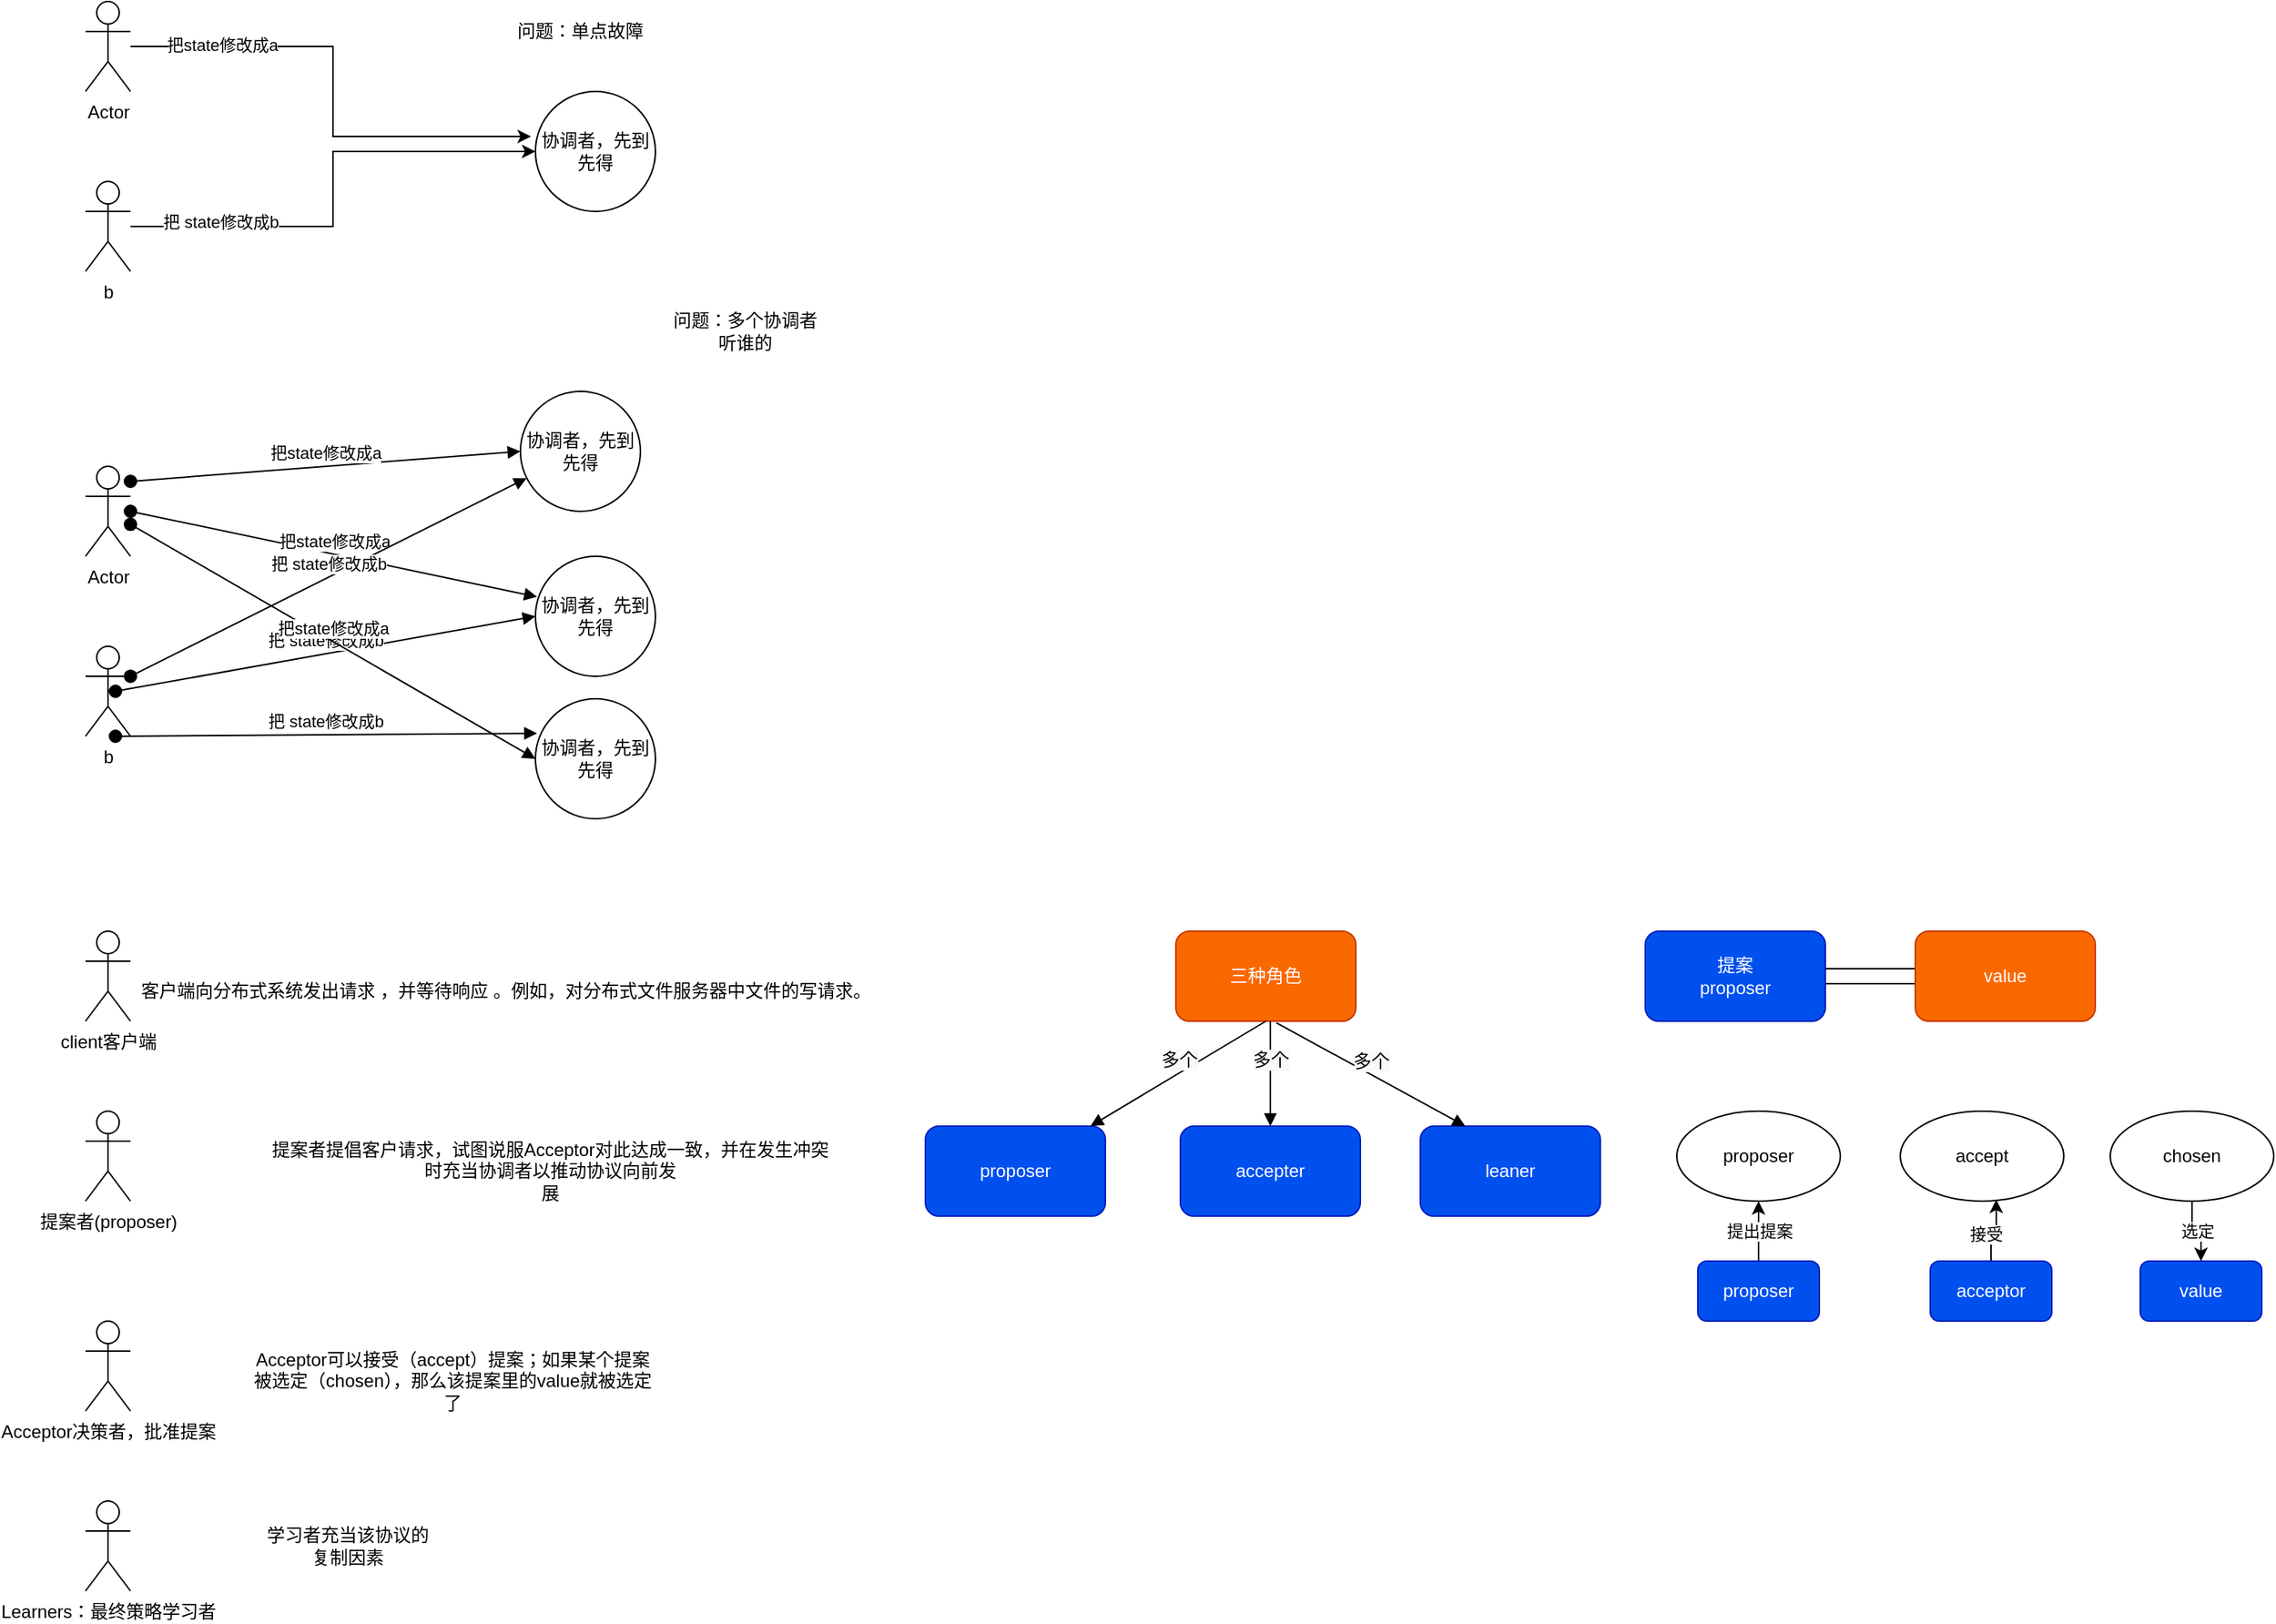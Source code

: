 <mxfile version="14.4.6" type="github">
  <diagram id="8dDou3pMWxGuU96nbHgM" name="Page-1">
    <mxGraphModel dx="946" dy="614" grid="1" gridSize="10" guides="1" tooltips="1" connect="1" arrows="1" fold="1" page="1" pageScale="1" pageWidth="827" pageHeight="1169" math="0" shadow="0">
      <root>
        <mxCell id="0" />
        <mxCell id="1" parent="0" />
        <mxCell id="M_0ubYgLpEhorPyLPJEU-5" style="edgeStyle=orthogonalEdgeStyle;rounded=0;orthogonalLoop=1;jettySize=auto;html=1;entryX=-0.037;entryY=0.375;entryDx=0;entryDy=0;entryPerimeter=0;" edge="1" parent="1" source="M_0ubYgLpEhorPyLPJEU-1" target="M_0ubYgLpEhorPyLPJEU-4">
          <mxGeometry relative="1" as="geometry" />
        </mxCell>
        <mxCell id="M_0ubYgLpEhorPyLPJEU-7" value="把state修改成a" style="edgeLabel;html=1;align=center;verticalAlign=middle;resizable=0;points=[];" vertex="1" connectable="0" parent="M_0ubYgLpEhorPyLPJEU-5">
          <mxGeometry x="-0.627" y="1" relative="1" as="geometry">
            <mxPoint as="offset" />
          </mxGeometry>
        </mxCell>
        <mxCell id="M_0ubYgLpEhorPyLPJEU-1" value="Actor" style="shape=umlActor;verticalLabelPosition=bottom;verticalAlign=top;html=1;outlineConnect=0;" vertex="1" parent="1">
          <mxGeometry x="60" y="80" width="30" height="60" as="geometry" />
        </mxCell>
        <mxCell id="M_0ubYgLpEhorPyLPJEU-6" style="edgeStyle=orthogonalEdgeStyle;rounded=0;orthogonalLoop=1;jettySize=auto;html=1;entryX=0;entryY=0.5;entryDx=0;entryDy=0;" edge="1" parent="1" source="M_0ubYgLpEhorPyLPJEU-2" target="M_0ubYgLpEhorPyLPJEU-4">
          <mxGeometry relative="1" as="geometry" />
        </mxCell>
        <mxCell id="M_0ubYgLpEhorPyLPJEU-8" value="把 state修改成b" style="edgeLabel;html=1;align=center;verticalAlign=middle;resizable=0;points=[];" vertex="1" connectable="0" parent="M_0ubYgLpEhorPyLPJEU-6">
          <mxGeometry x="-0.625" y="3" relative="1" as="geometry">
            <mxPoint as="offset" />
          </mxGeometry>
        </mxCell>
        <mxCell id="M_0ubYgLpEhorPyLPJEU-2" value="b&lt;br&gt;" style="shape=umlActor;verticalLabelPosition=bottom;verticalAlign=top;html=1;outlineConnect=0;" vertex="1" parent="1">
          <mxGeometry x="60" y="200" width="30" height="60" as="geometry" />
        </mxCell>
        <mxCell id="M_0ubYgLpEhorPyLPJEU-4" value="协调者，先到先得" style="ellipse;whiteSpace=wrap;html=1;aspect=fixed;" vertex="1" parent="1">
          <mxGeometry x="360" y="140" width="80" height="80" as="geometry" />
        </mxCell>
        <mxCell id="M_0ubYgLpEhorPyLPJEU-24" value="Actor" style="shape=umlActor;verticalLabelPosition=bottom;verticalAlign=top;html=1;outlineConnect=0;" vertex="1" parent="1">
          <mxGeometry x="60" y="390" width="30" height="60" as="geometry" />
        </mxCell>
        <mxCell id="M_0ubYgLpEhorPyLPJEU-27" value="b&lt;br&gt;" style="shape=umlActor;verticalLabelPosition=bottom;verticalAlign=top;html=1;outlineConnect=0;" vertex="1" parent="1">
          <mxGeometry x="60" y="510" width="30" height="60" as="geometry" />
        </mxCell>
        <mxCell id="M_0ubYgLpEhorPyLPJEU-28" value="协调者，先到先得" style="ellipse;whiteSpace=wrap;html=1;aspect=fixed;" vertex="1" parent="1">
          <mxGeometry x="360" y="450" width="80" height="80" as="geometry" />
        </mxCell>
        <mxCell id="M_0ubYgLpEhorPyLPJEU-29" value="问题：单点故障" style="text;html=1;strokeColor=none;fillColor=none;align=center;verticalAlign=middle;whiteSpace=wrap;rounded=0;" vertex="1" parent="1">
          <mxGeometry x="340" y="90" width="100" height="20" as="geometry" />
        </mxCell>
        <mxCell id="M_0ubYgLpEhorPyLPJEU-30" value="协调者，先到先得" style="ellipse;whiteSpace=wrap;html=1;aspect=fixed;" vertex="1" parent="1">
          <mxGeometry x="360" y="545" width="80" height="80" as="geometry" />
        </mxCell>
        <mxCell id="M_0ubYgLpEhorPyLPJEU-31" value="协调者，先到先得" style="ellipse;whiteSpace=wrap;html=1;aspect=fixed;" vertex="1" parent="1">
          <mxGeometry x="350" y="340" width="80" height="80" as="geometry" />
        </mxCell>
        <mxCell id="M_0ubYgLpEhorPyLPJEU-33" value="把state修改成a" style="html=1;verticalAlign=bottom;startArrow=oval;startFill=1;endArrow=block;startSize=8;entryX=0;entryY=0.5;entryDx=0;entryDy=0;" edge="1" parent="1" target="M_0ubYgLpEhorPyLPJEU-31">
          <mxGeometry width="60" relative="1" as="geometry">
            <mxPoint x="90" y="400" as="sourcePoint" />
            <mxPoint x="150" y="400" as="targetPoint" />
          </mxGeometry>
        </mxCell>
        <mxCell id="M_0ubYgLpEhorPyLPJEU-34" value="把state修改成a" style="html=1;verticalAlign=bottom;startArrow=oval;startFill=1;endArrow=block;startSize=8;entryX=0.013;entryY=0.338;entryDx=0;entryDy=0;entryPerimeter=0;" edge="1" parent="1" target="M_0ubYgLpEhorPyLPJEU-28">
          <mxGeometry width="60" relative="1" as="geometry">
            <mxPoint x="90" y="420" as="sourcePoint" />
            <mxPoint x="150" y="420" as="targetPoint" />
          </mxGeometry>
        </mxCell>
        <mxCell id="M_0ubYgLpEhorPyLPJEU-35" value="把 state修改成b" style="html=1;verticalAlign=bottom;startArrow=oval;startFill=1;endArrow=block;startSize=8;entryX=0;entryY=0.5;entryDx=0;entryDy=0;" edge="1" parent="1" target="M_0ubYgLpEhorPyLPJEU-28">
          <mxGeometry width="60" relative="1" as="geometry">
            <mxPoint x="80" y="540" as="sourcePoint" />
            <mxPoint x="140" y="540" as="targetPoint" />
          </mxGeometry>
        </mxCell>
        <mxCell id="M_0ubYgLpEhorPyLPJEU-36" value="把 state修改成b" style="html=1;verticalAlign=bottom;startArrow=oval;startFill=1;endArrow=block;startSize=8;entryX=0.013;entryY=0.288;entryDx=0;entryDy=0;entryPerimeter=0;" edge="1" parent="1" target="M_0ubYgLpEhorPyLPJEU-30">
          <mxGeometry width="60" relative="1" as="geometry">
            <mxPoint x="80" y="570" as="sourcePoint" />
            <mxPoint x="360" y="520" as="targetPoint" />
          </mxGeometry>
        </mxCell>
        <mxCell id="M_0ubYgLpEhorPyLPJEU-37" value="把 state修改成b" style="html=1;verticalAlign=bottom;startArrow=oval;startFill=1;endArrow=block;startSize=8;exitX=1;exitY=0.333;exitDx=0;exitDy=0;exitPerimeter=0;" edge="1" parent="1" source="M_0ubYgLpEhorPyLPJEU-27" target="M_0ubYgLpEhorPyLPJEU-31">
          <mxGeometry width="60" relative="1" as="geometry">
            <mxPoint x="90" y="580" as="sourcePoint" />
            <mxPoint x="371.04" y="578.04" as="targetPoint" />
          </mxGeometry>
        </mxCell>
        <mxCell id="M_0ubYgLpEhorPyLPJEU-38" value="把state修改成a" style="html=1;verticalAlign=bottom;startArrow=oval;startFill=1;endArrow=block;startSize=8;entryX=0;entryY=0.5;entryDx=0;entryDy=0;" edge="1" parent="1" source="M_0ubYgLpEhorPyLPJEU-24" target="M_0ubYgLpEhorPyLPJEU-30">
          <mxGeometry width="60" relative="1" as="geometry">
            <mxPoint x="100" y="430" as="sourcePoint" />
            <mxPoint x="371.04" y="487.04" as="targetPoint" />
          </mxGeometry>
        </mxCell>
        <mxCell id="M_0ubYgLpEhorPyLPJEU-39" value="问题：多个协调者听谁的" style="text;html=1;strokeColor=none;fillColor=none;align=center;verticalAlign=middle;whiteSpace=wrap;rounded=0;" vertex="1" parent="1">
          <mxGeometry x="450" y="290" width="100" height="20" as="geometry" />
        </mxCell>
        <mxCell id="M_0ubYgLpEhorPyLPJEU-41" value="client客户端" style="shape=umlActor;verticalLabelPosition=bottom;verticalAlign=top;html=1;outlineConnect=0;" vertex="1" parent="1">
          <mxGeometry x="60" y="700" width="30" height="60" as="geometry" />
        </mxCell>
        <mxCell id="M_0ubYgLpEhorPyLPJEU-45" value="客户端向分布式系统发出请求 ，并等待响应 。例如，对分布式文件服务器中文件的写请求。" style="text;html=1;align=center;verticalAlign=middle;resizable=0;points=[];autosize=1;" vertex="1" parent="1">
          <mxGeometry x="90" y="730" width="500" height="20" as="geometry" />
        </mxCell>
        <mxCell id="M_0ubYgLpEhorPyLPJEU-46" value="&lt;div&gt;提案者提倡客户请求，试图说服Acceptor对此达成一致，并在发生冲突时充当协调者以推动协议向前发&lt;/div&gt;&lt;div&gt;展&lt;/div&gt;" style="text;html=1;strokeColor=none;fillColor=none;align=center;verticalAlign=middle;whiteSpace=wrap;rounded=0;" vertex="1" parent="1">
          <mxGeometry x="180" y="850" width="380" height="20" as="geometry" />
        </mxCell>
        <mxCell id="M_0ubYgLpEhorPyLPJEU-47" value="&lt;span&gt;提案者(proposer)&lt;/span&gt;" style="shape=umlActor;verticalLabelPosition=bottom;verticalAlign=top;html=1;outlineConnect=0;" vertex="1" parent="1">
          <mxGeometry x="60" y="820" width="30" height="60" as="geometry" />
        </mxCell>
        <mxCell id="M_0ubYgLpEhorPyLPJEU-48" value="Acceptor决策者，批准提案" style="shape=umlActor;verticalLabelPosition=bottom;verticalAlign=top;html=1;outlineConnect=0;" vertex="1" parent="1">
          <mxGeometry x="60" y="960" width="30" height="60" as="geometry" />
        </mxCell>
        <mxCell id="M_0ubYgLpEhorPyLPJEU-51" value="Acceptor可以接受（accept）提案；如果某个提案被选定（chosen），那么该提案里的value就被选定了" style="text;html=1;strokeColor=none;fillColor=none;align=center;verticalAlign=middle;whiteSpace=wrap;rounded=0;" vertex="1" parent="1">
          <mxGeometry x="170" y="990" width="270" height="20" as="geometry" />
        </mxCell>
        <mxCell id="M_0ubYgLpEhorPyLPJEU-52" value="Learners：最终策略学习者" style="shape=umlActor;verticalLabelPosition=bottom;verticalAlign=top;html=1;outlineConnect=0;" vertex="1" parent="1">
          <mxGeometry x="60" y="1080" width="30" height="60" as="geometry" />
        </mxCell>
        <mxCell id="M_0ubYgLpEhorPyLPJEU-57" value="学习者充当该协议的复制因素" style="text;html=1;strokeColor=none;fillColor=none;align=center;verticalAlign=middle;whiteSpace=wrap;rounded=0;" vertex="1" parent="1">
          <mxGeometry x="180" y="1100" width="110" height="20" as="geometry" />
        </mxCell>
        <mxCell id="M_0ubYgLpEhorPyLPJEU-58" value="三种角色" style="rounded=1;whiteSpace=wrap;html=1;fillColor=#fa6800;strokeColor=#C73500;fontColor=#ffffff;" vertex="1" parent="1">
          <mxGeometry x="787" y="700" width="120" height="60" as="geometry" />
        </mxCell>
        <mxCell id="M_0ubYgLpEhorPyLPJEU-59" value="proposer" style="rounded=1;whiteSpace=wrap;html=1;fillColor=#0050ef;strokeColor=#001DBC;fontColor=#ffffff;" vertex="1" parent="1">
          <mxGeometry x="620" y="830" width="120" height="60" as="geometry" />
        </mxCell>
        <mxCell id="M_0ubYgLpEhorPyLPJEU-60" value="accepter" style="rounded=1;whiteSpace=wrap;html=1;fillColor=#0050ef;strokeColor=#001DBC;fontColor=#ffffff;" vertex="1" parent="1">
          <mxGeometry x="790" y="830" width="120" height="60" as="geometry" />
        </mxCell>
        <mxCell id="M_0ubYgLpEhorPyLPJEU-61" value="leaner" style="rounded=1;whiteSpace=wrap;html=1;fillColor=#0050ef;strokeColor=#001DBC;fontColor=#ffffff;" vertex="1" parent="1">
          <mxGeometry x="950" y="830" width="120" height="60" as="geometry" />
        </mxCell>
        <mxCell id="M_0ubYgLpEhorPyLPJEU-67" value="&lt;span style=&quot;font-size: 12px ; background-color: rgb(248 , 249 , 250)&quot;&gt;多个&lt;/span&gt;" style="html=1;verticalAlign=bottom;endArrow=block;exitX=0.5;exitY=1;exitDx=0;exitDy=0;" edge="1" parent="1" source="M_0ubYgLpEhorPyLPJEU-58" target="M_0ubYgLpEhorPyLPJEU-59">
          <mxGeometry width="80" relative="1" as="geometry">
            <mxPoint x="770" y="790" as="sourcePoint" />
            <mxPoint x="850" y="790" as="targetPoint" />
          </mxGeometry>
        </mxCell>
        <mxCell id="M_0ubYgLpEhorPyLPJEU-68" value="&lt;span style=&quot;font-size: 12px ; background-color: rgb(248 , 249 , 250)&quot;&gt;多个&lt;/span&gt;" style="html=1;verticalAlign=bottom;endArrow=block;entryX=0.5;entryY=0;entryDx=0;entryDy=0;" edge="1" parent="1" target="M_0ubYgLpEhorPyLPJEU-60">
          <mxGeometry width="80" relative="1" as="geometry">
            <mxPoint x="850" y="760" as="sourcePoint" />
            <mxPoint x="827.0" y="830" as="targetPoint" />
          </mxGeometry>
        </mxCell>
        <mxCell id="M_0ubYgLpEhorPyLPJEU-69" value="&lt;span style=&quot;font-size: 12px ; background-color: rgb(248 , 249 , 250)&quot;&gt;多个&lt;/span&gt;" style="html=1;verticalAlign=bottom;endArrow=block;entryX=0.25;entryY=0;entryDx=0;entryDy=0;exitX=0.558;exitY=1.017;exitDx=0;exitDy=0;exitPerimeter=0;" edge="1" parent="1" source="M_0ubYgLpEhorPyLPJEU-58" target="M_0ubYgLpEhorPyLPJEU-61">
          <mxGeometry width="80" relative="1" as="geometry">
            <mxPoint x="860" y="770" as="sourcePoint" />
            <mxPoint x="860" y="840" as="targetPoint" />
          </mxGeometry>
        </mxCell>
        <mxCell id="M_0ubYgLpEhorPyLPJEU-70" value="提案&lt;br&gt;proposer" style="rounded=1;whiteSpace=wrap;html=1;fillColor=#0050ef;strokeColor=#001DBC;fontColor=#ffffff;" vertex="1" parent="1">
          <mxGeometry x="1100" y="700" width="120" height="60" as="geometry" />
        </mxCell>
        <mxCell id="M_0ubYgLpEhorPyLPJEU-71" value="" style="line;strokeWidth=1;rotatable=0;dashed=0;labelPosition=right;align=left;verticalAlign=middle;spacingTop=0;spacingLeft=6;points=[];portConstraint=eastwest;" vertex="1" parent="1">
          <mxGeometry x="1220" y="720" width="60" height="10" as="geometry" />
        </mxCell>
        <mxCell id="M_0ubYgLpEhorPyLPJEU-72" value="" style="line;strokeWidth=1;rotatable=0;dashed=0;labelPosition=right;align=left;verticalAlign=middle;spacingTop=0;spacingLeft=6;points=[];portConstraint=eastwest;" vertex="1" parent="1">
          <mxGeometry x="1220" y="730" width="60" height="10" as="geometry" />
        </mxCell>
        <mxCell id="M_0ubYgLpEhorPyLPJEU-73" value="value" style="rounded=1;whiteSpace=wrap;html=1;fillColor=#fa6800;strokeColor=#C73500;fontColor=#ffffff;" vertex="1" parent="1">
          <mxGeometry x="1280" y="700" width="120" height="60" as="geometry" />
        </mxCell>
        <mxCell id="M_0ubYgLpEhorPyLPJEU-74" value="proposer" style="ellipse;whiteSpace=wrap;html=1;" vertex="1" parent="1">
          <mxGeometry x="1121" y="820" width="109" height="60" as="geometry" />
        </mxCell>
        <mxCell id="M_0ubYgLpEhorPyLPJEU-75" value="accept" style="ellipse;whiteSpace=wrap;html=1;" vertex="1" parent="1">
          <mxGeometry x="1270" y="820" width="109" height="60" as="geometry" />
        </mxCell>
        <mxCell id="M_0ubYgLpEhorPyLPJEU-83" value="选定" style="edgeStyle=orthogonalEdgeStyle;rounded=0;orthogonalLoop=1;jettySize=auto;html=1;" edge="1" parent="1" source="M_0ubYgLpEhorPyLPJEU-76" target="M_0ubYgLpEhorPyLPJEU-82">
          <mxGeometry relative="1" as="geometry" />
        </mxCell>
        <mxCell id="M_0ubYgLpEhorPyLPJEU-76" value="chosen" style="ellipse;whiteSpace=wrap;html=1;" vertex="1" parent="1">
          <mxGeometry x="1410" y="820" width="109" height="60" as="geometry" />
        </mxCell>
        <mxCell id="M_0ubYgLpEhorPyLPJEU-78" value="提出提案" style="edgeStyle=orthogonalEdgeStyle;rounded=0;orthogonalLoop=1;jettySize=auto;html=1;" edge="1" parent="1" source="M_0ubYgLpEhorPyLPJEU-77" target="M_0ubYgLpEhorPyLPJEU-74">
          <mxGeometry relative="1" as="geometry" />
        </mxCell>
        <mxCell id="M_0ubYgLpEhorPyLPJEU-77" value="proposer" style="rounded=1;whiteSpace=wrap;html=1;fillColor=#0050ef;strokeColor=#001DBC;fontColor=#ffffff;" vertex="1" parent="1">
          <mxGeometry x="1135" y="920" width="81" height="40" as="geometry" />
        </mxCell>
        <mxCell id="M_0ubYgLpEhorPyLPJEU-80" style="edgeStyle=orthogonalEdgeStyle;rounded=0;orthogonalLoop=1;jettySize=auto;html=1;exitX=0.5;exitY=0;exitDx=0;exitDy=0;entryX=0.587;entryY=0.983;entryDx=0;entryDy=0;entryPerimeter=0;" edge="1" parent="1" source="M_0ubYgLpEhorPyLPJEU-79" target="M_0ubYgLpEhorPyLPJEU-75">
          <mxGeometry relative="1" as="geometry" />
        </mxCell>
        <mxCell id="M_0ubYgLpEhorPyLPJEU-81" value="接受" style="edgeLabel;html=1;align=center;verticalAlign=middle;resizable=0;points=[];" vertex="1" connectable="0" parent="M_0ubYgLpEhorPyLPJEU-80">
          <mxGeometry x="-0.191" y="5" relative="1" as="geometry">
            <mxPoint x="1" as="offset" />
          </mxGeometry>
        </mxCell>
        <mxCell id="M_0ubYgLpEhorPyLPJEU-79" value="acceptor" style="rounded=1;whiteSpace=wrap;html=1;fillColor=#0050ef;strokeColor=#001DBC;fontColor=#ffffff;" vertex="1" parent="1">
          <mxGeometry x="1290" y="920" width="81" height="40" as="geometry" />
        </mxCell>
        <mxCell id="M_0ubYgLpEhorPyLPJEU-82" value="value" style="rounded=1;whiteSpace=wrap;html=1;fillColor=#0050ef;strokeColor=#001DBC;fontColor=#ffffff;" vertex="1" parent="1">
          <mxGeometry x="1430" y="920" width="81" height="40" as="geometry" />
        </mxCell>
      </root>
    </mxGraphModel>
  </diagram>
</mxfile>
